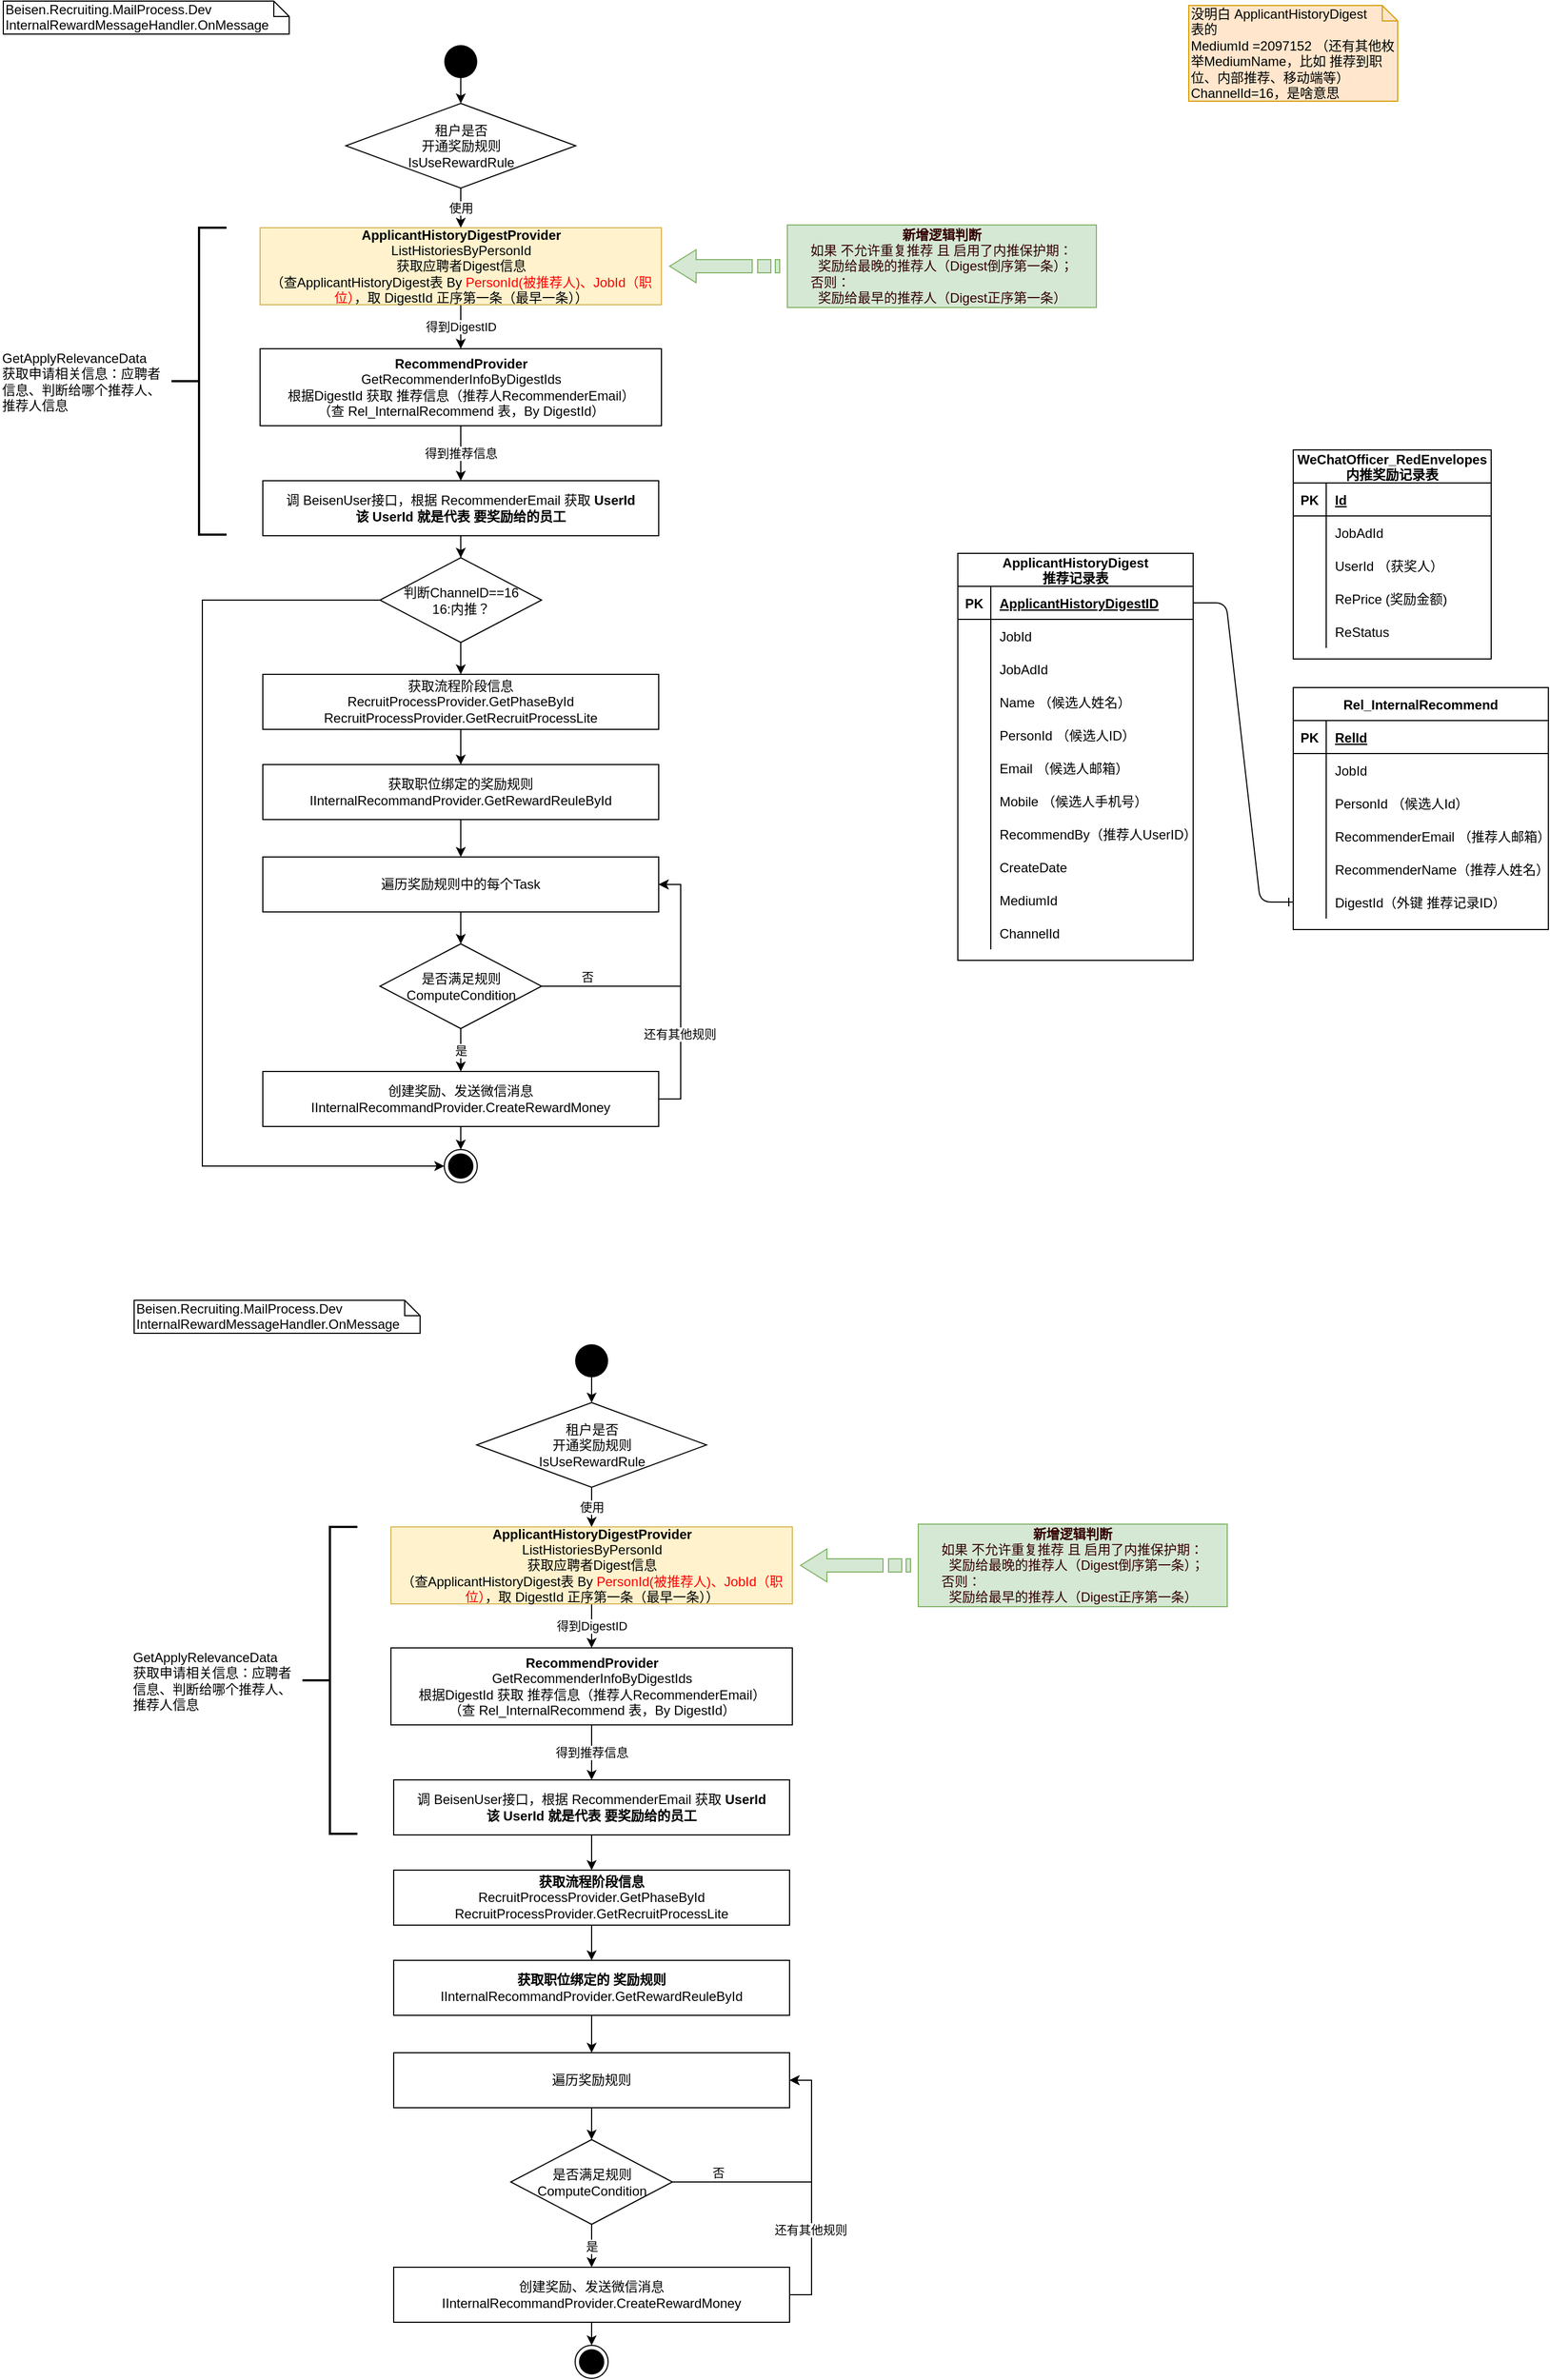 <mxfile version="13.9.9" type="github">
  <diagram id="hxceB8bhMO8N4iSGg5qn" name="Page-1">
    <mxGraphModel dx="2844" dy="1524" grid="0" gridSize="10" guides="1" tooltips="1" connect="1" arrows="1" fold="1" page="1" pageScale="1" pageWidth="1654" pageHeight="2336" math="0" shadow="0">
      <root>
        <mxCell id="0" />
        <mxCell id="1" parent="0" />
        <mxCell id="eFzzsfOAj4i4j4rAg_sY-3" value="Beisen.Recruiting.MailProcess.Dev&lt;br&gt;InternalRewardMessageHandler.OnMessage" style="shape=note;whiteSpace=wrap;html=1;size=14;verticalAlign=top;align=left;spacingTop=-6;" parent="1" vertex="1">
          <mxGeometry x="114" y="64" width="260" height="30" as="geometry" />
        </mxCell>
        <mxCell id="eFzzsfOAj4i4j4rAg_sY-9" value="得到DigestID" style="edgeStyle=orthogonalEdgeStyle;rounded=0;orthogonalLoop=1;jettySize=auto;html=1;" parent="1" source="eFzzsfOAj4i4j4rAg_sY-6" target="eFzzsfOAj4i4j4rAg_sY-8" edge="1">
          <mxGeometry relative="1" as="geometry" />
        </mxCell>
        <mxCell id="eFzzsfOAj4i4j4rAg_sY-6" value="&lt;b&gt;ApplicantHistoryDigestProvider&lt;/b&gt;&lt;br&gt;ListHistoriesByPersonId&lt;br&gt;获取应聘者Digest信息&lt;br&gt;（查ApplicantHistoryDigest表 By &lt;font color=&quot;#ff0000&quot;&gt;PersonId(被推荐人)、JobId（职位）&lt;/font&gt;，取 DigestId 正序第一条（最早一条））" style="rounded=0;whiteSpace=wrap;html=1;fillColor=#fff2cc;strokeColor=#d6b656;" parent="1" vertex="1">
          <mxGeometry x="347.5" y="270" width="365" height="70" as="geometry" />
        </mxCell>
        <mxCell id="eFzzsfOAj4i4j4rAg_sY-7" value="没明白 ApplicantHistoryDigest &lt;br&gt;表的 &lt;br&gt;MediumId =2097152 （还有其他枚举MediumName，比如 推荐到职位、内部推荐、移动端等）&lt;br&gt;ChannelId=16，是啥意思" style="shape=note;whiteSpace=wrap;html=1;size=14;verticalAlign=top;align=left;spacingTop=-6;fillColor=#ffe6cc;strokeColor=#d79b00;" parent="1" vertex="1">
          <mxGeometry x="1192" y="68" width="190" height="87" as="geometry" />
        </mxCell>
        <mxCell id="eFzzsfOAj4i4j4rAg_sY-11" value="得到推荐信息" style="edgeStyle=orthogonalEdgeStyle;rounded=0;orthogonalLoop=1;jettySize=auto;html=1;" parent="1" source="eFzzsfOAj4i4j4rAg_sY-8" target="eFzzsfOAj4i4j4rAg_sY-10" edge="1">
          <mxGeometry relative="1" as="geometry">
            <mxPoint as="offset" />
          </mxGeometry>
        </mxCell>
        <mxCell id="eFzzsfOAj4i4j4rAg_sY-8" value="&lt;b&gt;RecommendProvider&lt;br&gt;&lt;/b&gt;GetRecommenderInfoByDigestIds&lt;br&gt;根据DigestId 获取 推荐信息（推荐人RecommenderEmail）&lt;br&gt;（查 Rel_InternalRecommend 表，By DigestId）" style="rounded=0;whiteSpace=wrap;html=1;" parent="1" vertex="1">
          <mxGeometry x="347.5" y="380" width="365" height="70" as="geometry" />
        </mxCell>
        <mxCell id="9dnphY6lKcpVV8qopwQT-60" value="" style="edgeStyle=orthogonalEdgeStyle;rounded=0;orthogonalLoop=1;jettySize=auto;html=1;" parent="1" source="eFzzsfOAj4i4j4rAg_sY-10" target="9dnphY6lKcpVV8qopwQT-49" edge="1">
          <mxGeometry relative="1" as="geometry" />
        </mxCell>
        <mxCell id="eFzzsfOAj4i4j4rAg_sY-10" value="调 BeisenUser接口，根据 RecommenderEmail 获取 &lt;b&gt;UserId&lt;/b&gt;&lt;br&gt;&lt;b&gt;该 UserId 就是代表 要奖励给的员工&lt;/b&gt;" style="whiteSpace=wrap;html=1;rounded=0;" parent="1" vertex="1">
          <mxGeometry x="350" y="500" width="360" height="50" as="geometry" />
        </mxCell>
        <mxCell id="eFzzsfOAj4i4j4rAg_sY-13" value="GetApplyRelevanceData&lt;br&gt;获取申请相关信息：应聘者信息、判断给哪个推荐人、推荐人信息" style="text;html=1;strokeColor=none;fillColor=none;align=left;verticalAlign=middle;whiteSpace=wrap;rounded=0;" parent="1" vertex="1">
          <mxGeometry x="111" y="383" width="156" height="53.25" as="geometry" />
        </mxCell>
        <mxCell id="eFzzsfOAj4i4j4rAg_sY-14" value="&lt;font color=&quot;#330000&quot;&gt;&lt;b&gt;新增逻辑判断&lt;/b&gt;&lt;br&gt;&lt;div style=&quot;text-align: left&quot;&gt;&lt;span&gt;如果 不允许重复推荐 且 启用了内推保护期：&lt;/span&gt;&lt;/div&gt;&lt;div style=&quot;text-align: left&quot;&gt;&lt;span&gt;&amp;nbsp; 奖励给最晚的推荐人（Digest倒序第一条）；&lt;/span&gt;&lt;/div&gt;&lt;div style=&quot;text-align: left&quot;&gt;&lt;span&gt;否则：&lt;/span&gt;&lt;/div&gt;&lt;div style=&quot;text-align: left&quot;&gt;&lt;span&gt;&amp;nbsp; 奖励给最早的推荐人（Digest正序第一条）&lt;/span&gt;&lt;/div&gt;&lt;/font&gt;" style="rounded=0;whiteSpace=wrap;html=1;fillColor=#d5e8d4;strokeColor=#82B366;" parent="1" vertex="1">
          <mxGeometry x="827" y="267.5" width="281" height="75" as="geometry" />
        </mxCell>
        <mxCell id="eFzzsfOAj4i4j4rAg_sY-17" value="" style="html=1;shadow=0;dashed=0;align=center;verticalAlign=middle;shape=mxgraph.arrows2.stripedArrow;dy=0.6;dx=24;notch=25;strokeColor=#82b366;rotation=-180;fillColor=#d5e8d4;" parent="1" vertex="1">
          <mxGeometry x="720" y="290" width="100" height="30" as="geometry" />
        </mxCell>
        <mxCell id="9dnphY6lKcpVV8qopwQT-1" value="ApplicantHistoryDigest&#xa;推荐记录表" style="shape=table;startSize=30;container=1;collapsible=1;childLayout=tableLayout;fixedRows=1;rowLines=0;fontStyle=1;align=center;resizeLast=1;" parent="1" vertex="1">
          <mxGeometry x="982" y="566" width="214" height="370" as="geometry" />
        </mxCell>
        <mxCell id="9dnphY6lKcpVV8qopwQT-2" value="" style="shape=partialRectangle;collapsible=0;dropTarget=0;pointerEvents=0;fillColor=none;top=0;left=0;bottom=1;right=0;points=[[0,0.5],[1,0.5]];portConstraint=eastwest;" parent="9dnphY6lKcpVV8qopwQT-1" vertex="1">
          <mxGeometry y="30" width="214" height="30" as="geometry" />
        </mxCell>
        <mxCell id="9dnphY6lKcpVV8qopwQT-3" value="PK" style="shape=partialRectangle;connectable=0;fillColor=none;top=0;left=0;bottom=0;right=0;fontStyle=1;overflow=hidden;" parent="9dnphY6lKcpVV8qopwQT-2" vertex="1">
          <mxGeometry width="30" height="30" as="geometry" />
        </mxCell>
        <mxCell id="9dnphY6lKcpVV8qopwQT-4" value="ApplicantHistoryDigestID" style="shape=partialRectangle;connectable=0;fillColor=none;top=0;left=0;bottom=0;right=0;align=left;spacingLeft=6;fontStyle=5;overflow=hidden;" parent="9dnphY6lKcpVV8qopwQT-2" vertex="1">
          <mxGeometry x="30" width="184" height="30" as="geometry" />
        </mxCell>
        <mxCell id="9dnphY6lKcpVV8qopwQT-5" value="" style="shape=partialRectangle;collapsible=0;dropTarget=0;pointerEvents=0;fillColor=none;top=0;left=0;bottom=0;right=0;points=[[0,0.5],[1,0.5]];portConstraint=eastwest;" parent="9dnphY6lKcpVV8qopwQT-1" vertex="1">
          <mxGeometry y="60" width="214" height="30" as="geometry" />
        </mxCell>
        <mxCell id="9dnphY6lKcpVV8qopwQT-6" value="" style="shape=partialRectangle;connectable=0;fillColor=none;top=0;left=0;bottom=0;right=0;editable=1;overflow=hidden;" parent="9dnphY6lKcpVV8qopwQT-5" vertex="1">
          <mxGeometry width="30" height="30" as="geometry" />
        </mxCell>
        <mxCell id="9dnphY6lKcpVV8qopwQT-7" value="JobId" style="shape=partialRectangle;connectable=0;fillColor=none;top=0;left=0;bottom=0;right=0;align=left;spacingLeft=6;overflow=hidden;" parent="9dnphY6lKcpVV8qopwQT-5" vertex="1">
          <mxGeometry x="30" width="184" height="30" as="geometry" />
        </mxCell>
        <mxCell id="9dnphY6lKcpVV8qopwQT-43" style="shape=partialRectangle;collapsible=0;dropTarget=0;pointerEvents=0;fillColor=none;top=0;left=0;bottom=0;right=0;points=[[0,0.5],[1,0.5]];portConstraint=eastwest;" parent="9dnphY6lKcpVV8qopwQT-1" vertex="1">
          <mxGeometry y="90" width="214" height="30" as="geometry" />
        </mxCell>
        <mxCell id="9dnphY6lKcpVV8qopwQT-44" style="shape=partialRectangle;connectable=0;fillColor=none;top=0;left=0;bottom=0;right=0;editable=1;overflow=hidden;" parent="9dnphY6lKcpVV8qopwQT-43" vertex="1">
          <mxGeometry width="30" height="30" as="geometry" />
        </mxCell>
        <mxCell id="9dnphY6lKcpVV8qopwQT-45" value="JobAdId" style="shape=partialRectangle;connectable=0;fillColor=none;top=0;left=0;bottom=0;right=0;align=left;spacingLeft=6;overflow=hidden;" parent="9dnphY6lKcpVV8qopwQT-43" vertex="1">
          <mxGeometry x="30" width="184" height="30" as="geometry" />
        </mxCell>
        <mxCell id="B7aabWyqdTll9dTE9XnJ-7" style="shape=partialRectangle;collapsible=0;dropTarget=0;pointerEvents=0;fillColor=none;top=0;left=0;bottom=0;right=0;points=[[0,0.5],[1,0.5]];portConstraint=eastwest;" parent="9dnphY6lKcpVV8qopwQT-1" vertex="1">
          <mxGeometry y="120" width="214" height="30" as="geometry" />
        </mxCell>
        <mxCell id="B7aabWyqdTll9dTE9XnJ-8" style="shape=partialRectangle;connectable=0;fillColor=none;top=0;left=0;bottom=0;right=0;editable=1;overflow=hidden;" parent="B7aabWyqdTll9dTE9XnJ-7" vertex="1">
          <mxGeometry width="30" height="30" as="geometry" />
        </mxCell>
        <mxCell id="B7aabWyqdTll9dTE9XnJ-9" value="Name （候选人姓名）" style="shape=partialRectangle;connectable=0;fillColor=none;top=0;left=0;bottom=0;right=0;align=left;spacingLeft=6;overflow=hidden;" parent="B7aabWyqdTll9dTE9XnJ-7" vertex="1">
          <mxGeometry x="30" width="184" height="30" as="geometry" />
        </mxCell>
        <mxCell id="9dnphY6lKcpVV8qopwQT-8" value="" style="shape=partialRectangle;collapsible=0;dropTarget=0;pointerEvents=0;fillColor=none;top=0;left=0;bottom=0;right=0;points=[[0,0.5],[1,0.5]];portConstraint=eastwest;" parent="9dnphY6lKcpVV8qopwQT-1" vertex="1">
          <mxGeometry y="150" width="214" height="30" as="geometry" />
        </mxCell>
        <mxCell id="9dnphY6lKcpVV8qopwQT-9" value="" style="shape=partialRectangle;connectable=0;fillColor=none;top=0;left=0;bottom=0;right=0;editable=1;overflow=hidden;" parent="9dnphY6lKcpVV8qopwQT-8" vertex="1">
          <mxGeometry width="30" height="30" as="geometry" />
        </mxCell>
        <mxCell id="9dnphY6lKcpVV8qopwQT-10" value="PersonId （候选人ID）" style="shape=partialRectangle;connectable=0;fillColor=none;top=0;left=0;bottom=0;right=0;align=left;spacingLeft=6;overflow=hidden;" parent="9dnphY6lKcpVV8qopwQT-8" vertex="1">
          <mxGeometry x="30" width="184" height="30" as="geometry" />
        </mxCell>
        <mxCell id="9dnphY6lKcpVV8qopwQT-11" value="" style="shape=partialRectangle;collapsible=0;dropTarget=0;pointerEvents=0;fillColor=none;top=0;left=0;bottom=0;right=0;points=[[0,0.5],[1,0.5]];portConstraint=eastwest;" parent="9dnphY6lKcpVV8qopwQT-1" vertex="1">
          <mxGeometry y="180" width="214" height="30" as="geometry" />
        </mxCell>
        <mxCell id="9dnphY6lKcpVV8qopwQT-12" value="" style="shape=partialRectangle;connectable=0;fillColor=none;top=0;left=0;bottom=0;right=0;editable=1;overflow=hidden;" parent="9dnphY6lKcpVV8qopwQT-11" vertex="1">
          <mxGeometry width="30" height="30" as="geometry" />
        </mxCell>
        <mxCell id="9dnphY6lKcpVV8qopwQT-13" value="Email （候选人邮箱）" style="shape=partialRectangle;connectable=0;fillColor=none;top=0;left=0;bottom=0;right=0;align=left;spacingLeft=6;overflow=hidden;" parent="9dnphY6lKcpVV8qopwQT-11" vertex="1">
          <mxGeometry x="30" width="184" height="30" as="geometry" />
        </mxCell>
        <mxCell id="B7aabWyqdTll9dTE9XnJ-10" style="shape=partialRectangle;collapsible=0;dropTarget=0;pointerEvents=0;fillColor=none;top=0;left=0;bottom=0;right=0;points=[[0,0.5],[1,0.5]];portConstraint=eastwest;" parent="9dnphY6lKcpVV8qopwQT-1" vertex="1">
          <mxGeometry y="210" width="214" height="30" as="geometry" />
        </mxCell>
        <mxCell id="B7aabWyqdTll9dTE9XnJ-11" style="shape=partialRectangle;connectable=0;fillColor=none;top=0;left=0;bottom=0;right=0;editable=1;overflow=hidden;" parent="B7aabWyqdTll9dTE9XnJ-10" vertex="1">
          <mxGeometry width="30" height="30" as="geometry" />
        </mxCell>
        <mxCell id="B7aabWyqdTll9dTE9XnJ-12" value="Mobile （候选人手机号）" style="shape=partialRectangle;connectable=0;fillColor=none;top=0;left=0;bottom=0;right=0;align=left;spacingLeft=6;overflow=hidden;" parent="B7aabWyqdTll9dTE9XnJ-10" vertex="1">
          <mxGeometry x="30" width="184" height="30" as="geometry" />
        </mxCell>
        <mxCell id="B7aabWyqdTll9dTE9XnJ-13" style="shape=partialRectangle;collapsible=0;dropTarget=0;pointerEvents=0;fillColor=none;top=0;left=0;bottom=0;right=0;points=[[0,0.5],[1,0.5]];portConstraint=eastwest;" parent="9dnphY6lKcpVV8qopwQT-1" vertex="1">
          <mxGeometry y="240" width="214" height="30" as="geometry" />
        </mxCell>
        <mxCell id="B7aabWyqdTll9dTE9XnJ-14" style="shape=partialRectangle;connectable=0;fillColor=none;top=0;left=0;bottom=0;right=0;editable=1;overflow=hidden;" parent="B7aabWyqdTll9dTE9XnJ-13" vertex="1">
          <mxGeometry width="30" height="30" as="geometry" />
        </mxCell>
        <mxCell id="B7aabWyqdTll9dTE9XnJ-15" value="RecommendBy（推荐人UserID）" style="shape=partialRectangle;connectable=0;fillColor=none;top=0;left=0;bottom=0;right=0;align=left;spacingLeft=6;overflow=hidden;" parent="B7aabWyqdTll9dTE9XnJ-13" vertex="1">
          <mxGeometry x="30" width="184" height="30" as="geometry" />
        </mxCell>
        <mxCell id="9dnphY6lKcpVV8qopwQT-34" style="shape=partialRectangle;collapsible=0;dropTarget=0;pointerEvents=0;fillColor=none;top=0;left=0;bottom=0;right=0;points=[[0,0.5],[1,0.5]];portConstraint=eastwest;" parent="9dnphY6lKcpVV8qopwQT-1" vertex="1">
          <mxGeometry y="270" width="214" height="30" as="geometry" />
        </mxCell>
        <mxCell id="9dnphY6lKcpVV8qopwQT-35" style="shape=partialRectangle;connectable=0;fillColor=none;top=0;left=0;bottom=0;right=0;editable=1;overflow=hidden;" parent="9dnphY6lKcpVV8qopwQT-34" vertex="1">
          <mxGeometry width="30" height="30" as="geometry" />
        </mxCell>
        <mxCell id="9dnphY6lKcpVV8qopwQT-36" value="CreateDate" style="shape=partialRectangle;connectable=0;fillColor=none;top=0;left=0;bottom=0;right=0;align=left;spacingLeft=6;overflow=hidden;" parent="9dnphY6lKcpVV8qopwQT-34" vertex="1">
          <mxGeometry x="30" width="184" height="30" as="geometry" />
        </mxCell>
        <mxCell id="9dnphY6lKcpVV8qopwQT-37" style="shape=partialRectangle;collapsible=0;dropTarget=0;pointerEvents=0;fillColor=none;top=0;left=0;bottom=0;right=0;points=[[0,0.5],[1,0.5]];portConstraint=eastwest;" parent="9dnphY6lKcpVV8qopwQT-1" vertex="1">
          <mxGeometry y="300" width="214" height="30" as="geometry" />
        </mxCell>
        <mxCell id="9dnphY6lKcpVV8qopwQT-38" style="shape=partialRectangle;connectable=0;fillColor=none;top=0;left=0;bottom=0;right=0;editable=1;overflow=hidden;" parent="9dnphY6lKcpVV8qopwQT-37" vertex="1">
          <mxGeometry width="30" height="30" as="geometry" />
        </mxCell>
        <mxCell id="9dnphY6lKcpVV8qopwQT-39" value="MediumId" style="shape=partialRectangle;connectable=0;fillColor=none;top=0;left=0;bottom=0;right=0;align=left;spacingLeft=6;overflow=hidden;" parent="9dnphY6lKcpVV8qopwQT-37" vertex="1">
          <mxGeometry x="30" width="184" height="30" as="geometry" />
        </mxCell>
        <mxCell id="9dnphY6lKcpVV8qopwQT-40" style="shape=partialRectangle;collapsible=0;dropTarget=0;pointerEvents=0;fillColor=none;top=0;left=0;bottom=0;right=0;points=[[0,0.5],[1,0.5]];portConstraint=eastwest;" parent="9dnphY6lKcpVV8qopwQT-1" vertex="1">
          <mxGeometry y="330" width="214" height="30" as="geometry" />
        </mxCell>
        <mxCell id="9dnphY6lKcpVV8qopwQT-41" style="shape=partialRectangle;connectable=0;fillColor=none;top=0;left=0;bottom=0;right=0;editable=1;overflow=hidden;" parent="9dnphY6lKcpVV8qopwQT-40" vertex="1">
          <mxGeometry width="30" height="30" as="geometry" />
        </mxCell>
        <mxCell id="9dnphY6lKcpVV8qopwQT-42" value="ChannelId" style="shape=partialRectangle;connectable=0;fillColor=none;top=0;left=0;bottom=0;right=0;align=left;spacingLeft=6;overflow=hidden;" parent="9dnphY6lKcpVV8qopwQT-40" vertex="1">
          <mxGeometry x="30" width="184" height="30" as="geometry" />
        </mxCell>
        <mxCell id="9dnphY6lKcpVV8qopwQT-14" value="Rel_InternalRecommend" style="shape=table;startSize=30;container=1;collapsible=1;childLayout=tableLayout;fixedRows=1;rowLines=0;fontStyle=1;align=center;resizeLast=1;" parent="1" vertex="1">
          <mxGeometry x="1287" y="688" width="232" height="220" as="geometry" />
        </mxCell>
        <mxCell id="9dnphY6lKcpVV8qopwQT-15" value="" style="shape=partialRectangle;collapsible=0;dropTarget=0;pointerEvents=0;fillColor=none;top=0;left=0;bottom=1;right=0;points=[[0,0.5],[1,0.5]];portConstraint=eastwest;" parent="9dnphY6lKcpVV8qopwQT-14" vertex="1">
          <mxGeometry y="30" width="232" height="30" as="geometry" />
        </mxCell>
        <mxCell id="9dnphY6lKcpVV8qopwQT-16" value="PK" style="shape=partialRectangle;connectable=0;fillColor=none;top=0;left=0;bottom=0;right=0;fontStyle=1;overflow=hidden;" parent="9dnphY6lKcpVV8qopwQT-15" vertex="1">
          <mxGeometry width="30" height="30" as="geometry" />
        </mxCell>
        <mxCell id="9dnphY6lKcpVV8qopwQT-17" value="RelId" style="shape=partialRectangle;connectable=0;fillColor=none;top=0;left=0;bottom=0;right=0;align=left;spacingLeft=6;fontStyle=5;overflow=hidden;" parent="9dnphY6lKcpVV8qopwQT-15" vertex="1">
          <mxGeometry x="30" width="202" height="30" as="geometry" />
        </mxCell>
        <mxCell id="9dnphY6lKcpVV8qopwQT-18" value="" style="shape=partialRectangle;collapsible=0;dropTarget=0;pointerEvents=0;fillColor=none;top=0;left=0;bottom=0;right=0;points=[[0,0.5],[1,0.5]];portConstraint=eastwest;" parent="9dnphY6lKcpVV8qopwQT-14" vertex="1">
          <mxGeometry y="60" width="232" height="30" as="geometry" />
        </mxCell>
        <mxCell id="9dnphY6lKcpVV8qopwQT-19" value="" style="shape=partialRectangle;connectable=0;fillColor=none;top=0;left=0;bottom=0;right=0;editable=1;overflow=hidden;" parent="9dnphY6lKcpVV8qopwQT-18" vertex="1">
          <mxGeometry width="30" height="30" as="geometry" />
        </mxCell>
        <mxCell id="9dnphY6lKcpVV8qopwQT-20" value="JobId" style="shape=partialRectangle;connectable=0;fillColor=none;top=0;left=0;bottom=0;right=0;align=left;spacingLeft=6;overflow=hidden;" parent="9dnphY6lKcpVV8qopwQT-18" vertex="1">
          <mxGeometry x="30" width="202" height="30" as="geometry" />
        </mxCell>
        <mxCell id="9dnphY6lKcpVV8qopwQT-21" value="" style="shape=partialRectangle;collapsible=0;dropTarget=0;pointerEvents=0;fillColor=none;top=0;left=0;bottom=0;right=0;points=[[0,0.5],[1,0.5]];portConstraint=eastwest;" parent="9dnphY6lKcpVV8qopwQT-14" vertex="1">
          <mxGeometry y="90" width="232" height="30" as="geometry" />
        </mxCell>
        <mxCell id="9dnphY6lKcpVV8qopwQT-22" value="" style="shape=partialRectangle;connectable=0;fillColor=none;top=0;left=0;bottom=0;right=0;editable=1;overflow=hidden;" parent="9dnphY6lKcpVV8qopwQT-21" vertex="1">
          <mxGeometry width="30" height="30" as="geometry" />
        </mxCell>
        <mxCell id="9dnphY6lKcpVV8qopwQT-23" value="PersonId （候选人Id）" style="shape=partialRectangle;connectable=0;fillColor=none;top=0;left=0;bottom=0;right=0;align=left;spacingLeft=6;overflow=hidden;" parent="9dnphY6lKcpVV8qopwQT-21" vertex="1">
          <mxGeometry x="30" width="202" height="30" as="geometry" />
        </mxCell>
        <mxCell id="9dnphY6lKcpVV8qopwQT-24" value="" style="shape=partialRectangle;collapsible=0;dropTarget=0;pointerEvents=0;fillColor=none;top=0;left=0;bottom=0;right=0;points=[[0,0.5],[1,0.5]];portConstraint=eastwest;" parent="9dnphY6lKcpVV8qopwQT-14" vertex="1">
          <mxGeometry y="120" width="232" height="30" as="geometry" />
        </mxCell>
        <mxCell id="9dnphY6lKcpVV8qopwQT-25" value="" style="shape=partialRectangle;connectable=0;fillColor=none;top=0;left=0;bottom=0;right=0;editable=1;overflow=hidden;" parent="9dnphY6lKcpVV8qopwQT-24" vertex="1">
          <mxGeometry width="30" height="30" as="geometry" />
        </mxCell>
        <mxCell id="9dnphY6lKcpVV8qopwQT-26" value="RecommenderEmail （推荐人邮箱）" style="shape=partialRectangle;connectable=0;fillColor=none;top=0;left=0;bottom=0;right=0;align=left;spacingLeft=6;overflow=hidden;" parent="9dnphY6lKcpVV8qopwQT-24" vertex="1">
          <mxGeometry x="30" width="202" height="30" as="geometry" />
        </mxCell>
        <mxCell id="9dnphY6lKcpVV8qopwQT-31" style="shape=partialRectangle;collapsible=0;dropTarget=0;pointerEvents=0;fillColor=none;top=0;left=0;bottom=0;right=0;points=[[0,0.5],[1,0.5]];portConstraint=eastwest;" parent="9dnphY6lKcpVV8qopwQT-14" vertex="1">
          <mxGeometry y="150" width="232" height="30" as="geometry" />
        </mxCell>
        <mxCell id="9dnphY6lKcpVV8qopwQT-32" style="shape=partialRectangle;connectable=0;fillColor=none;top=0;left=0;bottom=0;right=0;editable=1;overflow=hidden;" parent="9dnphY6lKcpVV8qopwQT-31" vertex="1">
          <mxGeometry width="30" height="30" as="geometry" />
        </mxCell>
        <mxCell id="9dnphY6lKcpVV8qopwQT-33" value="RecommenderName（推荐人姓名）" style="shape=partialRectangle;connectable=0;fillColor=none;top=0;left=0;bottom=0;right=0;align=left;spacingLeft=6;overflow=hidden;" parent="9dnphY6lKcpVV8qopwQT-31" vertex="1">
          <mxGeometry x="30" width="202" height="30" as="geometry" />
        </mxCell>
        <mxCell id="9dnphY6lKcpVV8qopwQT-27" style="shape=partialRectangle;collapsible=0;dropTarget=0;pointerEvents=0;fillColor=none;top=0;left=0;bottom=0;right=0;points=[[0,0.5],[1,0.5]];portConstraint=eastwest;" parent="9dnphY6lKcpVV8qopwQT-14" vertex="1">
          <mxGeometry y="180" width="232" height="30" as="geometry" />
        </mxCell>
        <mxCell id="9dnphY6lKcpVV8qopwQT-28" style="shape=partialRectangle;connectable=0;fillColor=none;top=0;left=0;bottom=0;right=0;editable=1;overflow=hidden;" parent="9dnphY6lKcpVV8qopwQT-27" vertex="1">
          <mxGeometry width="30" height="30" as="geometry" />
        </mxCell>
        <mxCell id="9dnphY6lKcpVV8qopwQT-29" value="DigestId（外键 推荐记录ID）" style="shape=partialRectangle;connectable=0;fillColor=none;top=0;left=0;bottom=0;right=0;align=left;spacingLeft=6;overflow=hidden;" parent="9dnphY6lKcpVV8qopwQT-27" vertex="1">
          <mxGeometry x="30" width="202" height="30" as="geometry" />
        </mxCell>
        <mxCell id="9dnphY6lKcpVV8qopwQT-30" value="" style="edgeStyle=entityRelationEdgeStyle;fontSize=12;html=1;endArrow=ERone;endFill=1;entryX=0;entryY=0.5;entryDx=0;entryDy=0;exitX=1;exitY=0.5;exitDx=0;exitDy=0;" parent="1" source="9dnphY6lKcpVV8qopwQT-2" target="9dnphY6lKcpVV8qopwQT-27" edge="1">
          <mxGeometry width="100" height="100" relative="1" as="geometry">
            <mxPoint x="1124" y="884" as="sourcePoint" />
            <mxPoint x="1224" y="784" as="targetPoint" />
          </mxGeometry>
        </mxCell>
        <mxCell id="9dnphY6lKcpVV8qopwQT-59" value="使用" style="edgeStyle=orthogonalEdgeStyle;rounded=0;orthogonalLoop=1;jettySize=auto;html=1;" parent="1" source="9dnphY6lKcpVV8qopwQT-46" target="eFzzsfOAj4i4j4rAg_sY-6" edge="1">
          <mxGeometry relative="1" as="geometry" />
        </mxCell>
        <mxCell id="9dnphY6lKcpVV8qopwQT-46" value="租户是否&lt;br&gt;开通奖励规则&lt;br&gt;IsUseRewardRule" style="rhombus;whiteSpace=wrap;html=1;" parent="1" vertex="1">
          <mxGeometry x="425.5" y="157" width="209" height="77" as="geometry" />
        </mxCell>
        <mxCell id="9dnphY6lKcpVV8qopwQT-48" value="" style="strokeWidth=2;html=1;shape=mxgraph.flowchart.annotation_2;align=left;labelPosition=right;pointerEvents=1;" parent="1" vertex="1">
          <mxGeometry x="267" y="270" width="50" height="279" as="geometry" />
        </mxCell>
        <mxCell id="9dnphY6lKcpVV8qopwQT-61" value="" style="edgeStyle=orthogonalEdgeStyle;rounded=0;orthogonalLoop=1;jettySize=auto;html=1;" parent="1" source="9dnphY6lKcpVV8qopwQT-49" target="9dnphY6lKcpVV8qopwQT-50" edge="1">
          <mxGeometry relative="1" as="geometry" />
        </mxCell>
        <mxCell id="9dnphY6lKcpVV8qopwQT-76" style="edgeStyle=orthogonalEdgeStyle;rounded=0;orthogonalLoop=1;jettySize=auto;html=1;exitX=0;exitY=0.5;exitDx=0;exitDy=0;entryX=0;entryY=0.5;entryDx=0;entryDy=0;" parent="1" source="9dnphY6lKcpVV8qopwQT-49" target="9dnphY6lKcpVV8qopwQT-67" edge="1">
          <mxGeometry relative="1" as="geometry">
            <Array as="points">
              <mxPoint x="295" y="609" />
              <mxPoint x="295" y="1123" />
            </Array>
          </mxGeometry>
        </mxCell>
        <mxCell id="9dnphY6lKcpVV8qopwQT-49" value="判断ChannelD==16&lt;br&gt;16:内推？" style="rhombus;whiteSpace=wrap;html=1;" parent="1" vertex="1">
          <mxGeometry x="456.5" y="570" width="147" height="77" as="geometry" />
        </mxCell>
        <mxCell id="9dnphY6lKcpVV8qopwQT-62" value="" style="edgeStyle=orthogonalEdgeStyle;rounded=0;orthogonalLoop=1;jettySize=auto;html=1;" parent="1" source="9dnphY6lKcpVV8qopwQT-50" target="9dnphY6lKcpVV8qopwQT-51" edge="1">
          <mxGeometry relative="1" as="geometry" />
        </mxCell>
        <mxCell id="9dnphY6lKcpVV8qopwQT-50" value="获取流程阶段信息&lt;br&gt;RecruitProcessProvider.GetPhaseById&lt;br&gt;RecruitProcessProvider.GetRecruitProcessLite" style="whiteSpace=wrap;html=1;rounded=0;" parent="1" vertex="1">
          <mxGeometry x="350" y="676" width="360" height="50" as="geometry" />
        </mxCell>
        <mxCell id="9dnphY6lKcpVV8qopwQT-64" value="" style="edgeStyle=orthogonalEdgeStyle;rounded=0;orthogonalLoop=1;jettySize=auto;html=1;" parent="1" source="9dnphY6lKcpVV8qopwQT-51" target="9dnphY6lKcpVV8qopwQT-52" edge="1">
          <mxGeometry relative="1" as="geometry" />
        </mxCell>
        <mxCell id="9dnphY6lKcpVV8qopwQT-51" value="获取职位绑定的奖励规则&lt;br&gt;IInternalRecommandProvider.GetRewardReuleById" style="whiteSpace=wrap;html=1;rounded=0;" parent="1" vertex="1">
          <mxGeometry x="350" y="758" width="360" height="50" as="geometry" />
        </mxCell>
        <mxCell id="9dnphY6lKcpVV8qopwQT-65" value="" style="edgeStyle=orthogonalEdgeStyle;rounded=0;orthogonalLoop=1;jettySize=auto;html=1;" parent="1" source="9dnphY6lKcpVV8qopwQT-52" target="9dnphY6lKcpVV8qopwQT-54" edge="1">
          <mxGeometry relative="1" as="geometry" />
        </mxCell>
        <mxCell id="9dnphY6lKcpVV8qopwQT-52" value="遍历奖励规则中的每个Task" style="whiteSpace=wrap;html=1;rounded=0;" parent="1" vertex="1">
          <mxGeometry x="350" y="842" width="360" height="50" as="geometry" />
        </mxCell>
        <mxCell id="9dnphY6lKcpVV8qopwQT-66" value="是" style="edgeStyle=orthogonalEdgeStyle;rounded=0;orthogonalLoop=1;jettySize=auto;html=1;" parent="1" source="9dnphY6lKcpVV8qopwQT-54" target="9dnphY6lKcpVV8qopwQT-56" edge="1">
          <mxGeometry relative="1" as="geometry" />
        </mxCell>
        <mxCell id="9dnphY6lKcpVV8qopwQT-77" style="edgeStyle=orthogonalEdgeStyle;rounded=0;orthogonalLoop=1;jettySize=auto;html=1;exitX=1;exitY=0.5;exitDx=0;exitDy=0;entryX=1;entryY=0.5;entryDx=0;entryDy=0;" parent="1" source="9dnphY6lKcpVV8qopwQT-54" target="9dnphY6lKcpVV8qopwQT-52" edge="1">
          <mxGeometry relative="1" as="geometry">
            <Array as="points">
              <mxPoint x="730" y="960" />
              <mxPoint x="730" y="867" />
            </Array>
          </mxGeometry>
        </mxCell>
        <mxCell id="9dnphY6lKcpVV8qopwQT-78" value="否" style="edgeLabel;html=1;align=center;verticalAlign=middle;resizable=0;points=[];" parent="9dnphY6lKcpVV8qopwQT-77" vertex="1" connectable="0">
          <mxGeometry x="-0.661" y="-2" relative="1" as="geometry">
            <mxPoint x="0.5" y="-10.5" as="offset" />
          </mxGeometry>
        </mxCell>
        <mxCell id="9dnphY6lKcpVV8qopwQT-54" value="是否满足规则&lt;br&gt;ComputeCondition" style="rhombus;whiteSpace=wrap;html=1;" parent="1" vertex="1">
          <mxGeometry x="456.5" y="921" width="147" height="77" as="geometry" />
        </mxCell>
        <mxCell id="9dnphY6lKcpVV8qopwQT-68" value="" style="edgeStyle=orthogonalEdgeStyle;rounded=0;orthogonalLoop=1;jettySize=auto;html=1;" parent="1" source="9dnphY6lKcpVV8qopwQT-56" target="9dnphY6lKcpVV8qopwQT-67" edge="1">
          <mxGeometry relative="1" as="geometry" />
        </mxCell>
        <mxCell id="9dnphY6lKcpVV8qopwQT-69" style="edgeStyle=orthogonalEdgeStyle;rounded=0;orthogonalLoop=1;jettySize=auto;html=1;exitX=1;exitY=0.5;exitDx=0;exitDy=0;entryX=1;entryY=0.5;entryDx=0;entryDy=0;" parent="1" source="9dnphY6lKcpVV8qopwQT-56" target="9dnphY6lKcpVV8qopwQT-52" edge="1">
          <mxGeometry relative="1" as="geometry" />
        </mxCell>
        <mxCell id="9dnphY6lKcpVV8qopwQT-74" value="还有其他规则" style="edgeLabel;html=1;align=center;verticalAlign=middle;resizable=0;points=[];" parent="9dnphY6lKcpVV8qopwQT-69" vertex="1" connectable="0">
          <mxGeometry x="-0.438" y="3" relative="1" as="geometry">
            <mxPoint x="2" y="-13" as="offset" />
          </mxGeometry>
        </mxCell>
        <mxCell id="9dnphY6lKcpVV8qopwQT-56" value="创建奖励、发送微信消息&lt;br&gt;IInternalRecommandProvider.CreateRewardMoney" style="whiteSpace=wrap;html=1;rounded=0;" parent="1" vertex="1">
          <mxGeometry x="350" y="1037" width="360" height="50" as="geometry" />
        </mxCell>
        <mxCell id="9dnphY6lKcpVV8qopwQT-58" value="" style="edgeStyle=orthogonalEdgeStyle;rounded=0;orthogonalLoop=1;jettySize=auto;html=1;" parent="1" source="9dnphY6lKcpVV8qopwQT-57" target="9dnphY6lKcpVV8qopwQT-46" edge="1">
          <mxGeometry relative="1" as="geometry" />
        </mxCell>
        <mxCell id="9dnphY6lKcpVV8qopwQT-57" value="" style="ellipse;fillColor=#000000;strokeColor=none;" parent="1" vertex="1">
          <mxGeometry x="515" y="104" width="30" height="30" as="geometry" />
        </mxCell>
        <mxCell id="9dnphY6lKcpVV8qopwQT-67" value="" style="ellipse;html=1;shape=endState;fillColor=#000000;strokeColor=#000000;" parent="1" vertex="1">
          <mxGeometry x="515" y="1108" width="30" height="30" as="geometry" />
        </mxCell>
        <mxCell id="9dnphY6lKcpVV8qopwQT-79" value="WeChatOfficer_RedEnvelopes&#xa;内推奖励记录表" style="shape=table;startSize=30;container=1;collapsible=1;childLayout=tableLayout;fixedRows=1;rowLines=0;fontStyle=1;align=center;resizeLast=1;" parent="1" vertex="1">
          <mxGeometry x="1287" y="472" width="180" height="190" as="geometry" />
        </mxCell>
        <mxCell id="9dnphY6lKcpVV8qopwQT-80" value="" style="shape=partialRectangle;collapsible=0;dropTarget=0;pointerEvents=0;fillColor=none;top=0;left=0;bottom=1;right=0;points=[[0,0.5],[1,0.5]];portConstraint=eastwest;" parent="9dnphY6lKcpVV8qopwQT-79" vertex="1">
          <mxGeometry y="30" width="180" height="30" as="geometry" />
        </mxCell>
        <mxCell id="9dnphY6lKcpVV8qopwQT-81" value="PK" style="shape=partialRectangle;connectable=0;fillColor=none;top=0;left=0;bottom=0;right=0;fontStyle=1;overflow=hidden;" parent="9dnphY6lKcpVV8qopwQT-80" vertex="1">
          <mxGeometry width="30" height="30" as="geometry" />
        </mxCell>
        <mxCell id="9dnphY6lKcpVV8qopwQT-82" value="Id" style="shape=partialRectangle;connectable=0;fillColor=none;top=0;left=0;bottom=0;right=0;align=left;spacingLeft=6;fontStyle=5;overflow=hidden;" parent="9dnphY6lKcpVV8qopwQT-80" vertex="1">
          <mxGeometry x="30" width="150" height="30" as="geometry" />
        </mxCell>
        <mxCell id="9dnphY6lKcpVV8qopwQT-83" value="" style="shape=partialRectangle;collapsible=0;dropTarget=0;pointerEvents=0;fillColor=none;top=0;left=0;bottom=0;right=0;points=[[0,0.5],[1,0.5]];portConstraint=eastwest;" parent="9dnphY6lKcpVV8qopwQT-79" vertex="1">
          <mxGeometry y="60" width="180" height="30" as="geometry" />
        </mxCell>
        <mxCell id="9dnphY6lKcpVV8qopwQT-84" value="" style="shape=partialRectangle;connectable=0;fillColor=none;top=0;left=0;bottom=0;right=0;editable=1;overflow=hidden;" parent="9dnphY6lKcpVV8qopwQT-83" vertex="1">
          <mxGeometry width="30" height="30" as="geometry" />
        </mxCell>
        <mxCell id="9dnphY6lKcpVV8qopwQT-85" value="JobAdId" style="shape=partialRectangle;connectable=0;fillColor=none;top=0;left=0;bottom=0;right=0;align=left;spacingLeft=6;overflow=hidden;" parent="9dnphY6lKcpVV8qopwQT-83" vertex="1">
          <mxGeometry x="30" width="150" height="30" as="geometry" />
        </mxCell>
        <mxCell id="9dnphY6lKcpVV8qopwQT-89" value="" style="shape=partialRectangle;collapsible=0;dropTarget=0;pointerEvents=0;fillColor=none;top=0;left=0;bottom=0;right=0;points=[[0,0.5],[1,0.5]];portConstraint=eastwest;" parent="9dnphY6lKcpVV8qopwQT-79" vertex="1">
          <mxGeometry y="90" width="180" height="30" as="geometry" />
        </mxCell>
        <mxCell id="9dnphY6lKcpVV8qopwQT-90" value="" style="shape=partialRectangle;connectable=0;fillColor=none;top=0;left=0;bottom=0;right=0;editable=1;overflow=hidden;" parent="9dnphY6lKcpVV8qopwQT-89" vertex="1">
          <mxGeometry width="30" height="30" as="geometry" />
        </mxCell>
        <mxCell id="9dnphY6lKcpVV8qopwQT-91" value="UserId （获奖人）" style="shape=partialRectangle;connectable=0;fillColor=none;top=0;left=0;bottom=0;right=0;align=left;spacingLeft=6;overflow=hidden;" parent="9dnphY6lKcpVV8qopwQT-89" vertex="1">
          <mxGeometry x="30" width="150" height="30" as="geometry" />
        </mxCell>
        <mxCell id="B7aabWyqdTll9dTE9XnJ-1" style="shape=partialRectangle;collapsible=0;dropTarget=0;pointerEvents=0;fillColor=none;top=0;left=0;bottom=0;right=0;points=[[0,0.5],[1,0.5]];portConstraint=eastwest;" parent="9dnphY6lKcpVV8qopwQT-79" vertex="1">
          <mxGeometry y="120" width="180" height="30" as="geometry" />
        </mxCell>
        <mxCell id="B7aabWyqdTll9dTE9XnJ-2" style="shape=partialRectangle;connectable=0;fillColor=none;top=0;left=0;bottom=0;right=0;editable=1;overflow=hidden;" parent="B7aabWyqdTll9dTE9XnJ-1" vertex="1">
          <mxGeometry width="30" height="30" as="geometry" />
        </mxCell>
        <mxCell id="B7aabWyqdTll9dTE9XnJ-3" value="RePrice (奖励金额)" style="shape=partialRectangle;connectable=0;fillColor=none;top=0;left=0;bottom=0;right=0;align=left;spacingLeft=6;overflow=hidden;" parent="B7aabWyqdTll9dTE9XnJ-1" vertex="1">
          <mxGeometry x="30" width="150" height="30" as="geometry" />
        </mxCell>
        <mxCell id="B7aabWyqdTll9dTE9XnJ-4" style="shape=partialRectangle;collapsible=0;dropTarget=0;pointerEvents=0;fillColor=none;top=0;left=0;bottom=0;right=0;points=[[0,0.5],[1,0.5]];portConstraint=eastwest;" parent="9dnphY6lKcpVV8qopwQT-79" vertex="1">
          <mxGeometry y="150" width="180" height="30" as="geometry" />
        </mxCell>
        <mxCell id="B7aabWyqdTll9dTE9XnJ-5" style="shape=partialRectangle;connectable=0;fillColor=none;top=0;left=0;bottom=0;right=0;editable=1;overflow=hidden;" parent="B7aabWyqdTll9dTE9XnJ-4" vertex="1">
          <mxGeometry width="30" height="30" as="geometry" />
        </mxCell>
        <mxCell id="B7aabWyqdTll9dTE9XnJ-6" value="ReStatus" style="shape=partialRectangle;connectable=0;fillColor=none;top=0;left=0;bottom=0;right=0;align=left;spacingLeft=6;overflow=hidden;" parent="B7aabWyqdTll9dTE9XnJ-4" vertex="1">
          <mxGeometry x="30" width="150" height="30" as="geometry" />
        </mxCell>
        <mxCell id="LFqIFSUtYlxEy-Dzf5Ad-1" value="Beisen.Recruiting.MailProcess.Dev&lt;br&gt;InternalRewardMessageHandler.OnMessage" style="shape=note;whiteSpace=wrap;html=1;size=14;verticalAlign=top;align=left;spacingTop=-6;" vertex="1" parent="1">
          <mxGeometry x="233" y="1245" width="260" height="30" as="geometry" />
        </mxCell>
        <mxCell id="LFqIFSUtYlxEy-Dzf5Ad-2" value="得到DigestID" style="edgeStyle=orthogonalEdgeStyle;rounded=0;orthogonalLoop=1;jettySize=auto;html=1;" edge="1" parent="1" source="LFqIFSUtYlxEy-Dzf5Ad-3" target="LFqIFSUtYlxEy-Dzf5Ad-5">
          <mxGeometry relative="1" as="geometry" />
        </mxCell>
        <mxCell id="LFqIFSUtYlxEy-Dzf5Ad-3" value="&lt;b&gt;ApplicantHistoryDigestProvider&lt;/b&gt;&lt;br&gt;ListHistoriesByPersonId&lt;br&gt;获取应聘者Digest信息&lt;br&gt;（查ApplicantHistoryDigest表 By &lt;font color=&quot;#ff0000&quot;&gt;PersonId(被推荐人)、JobId（职位）&lt;/font&gt;，取 DigestId 正序第一条（最早一条））" style="rounded=0;whiteSpace=wrap;html=1;fillColor=#fff2cc;strokeColor=#d6b656;" vertex="1" parent="1">
          <mxGeometry x="466.5" y="1451" width="365" height="70" as="geometry" />
        </mxCell>
        <mxCell id="LFqIFSUtYlxEy-Dzf5Ad-4" value="得到推荐信息" style="edgeStyle=orthogonalEdgeStyle;rounded=0;orthogonalLoop=1;jettySize=auto;html=1;" edge="1" parent="1" source="LFqIFSUtYlxEy-Dzf5Ad-5" target="LFqIFSUtYlxEy-Dzf5Ad-7">
          <mxGeometry relative="1" as="geometry">
            <mxPoint as="offset" />
          </mxGeometry>
        </mxCell>
        <mxCell id="LFqIFSUtYlxEy-Dzf5Ad-5" value="&lt;b&gt;RecommendProvider&lt;br&gt;&lt;/b&gt;GetRecommenderInfoByDigestIds&lt;br&gt;根据DigestId 获取 推荐信息（推荐人RecommenderEmail）&lt;br&gt;（查 Rel_InternalRecommend 表，By DigestId）" style="rounded=0;whiteSpace=wrap;html=1;" vertex="1" parent="1">
          <mxGeometry x="466.5" y="1561" width="365" height="70" as="geometry" />
        </mxCell>
        <mxCell id="LFqIFSUtYlxEy-Dzf5Ad-6" value="" style="edgeStyle=orthogonalEdgeStyle;rounded=0;orthogonalLoop=1;jettySize=auto;html=1;entryX=0.5;entryY=0;entryDx=0;entryDy=0;" edge="1" parent="1" source="LFqIFSUtYlxEy-Dzf5Ad-7" target="LFqIFSUtYlxEy-Dzf5Ad-18">
          <mxGeometry relative="1" as="geometry">
            <mxPoint x="649" y="1751" as="targetPoint" />
          </mxGeometry>
        </mxCell>
        <mxCell id="LFqIFSUtYlxEy-Dzf5Ad-7" value="调 BeisenUser接口，根据 RecommenderEmail 获取 &lt;b&gt;UserId&lt;/b&gt;&lt;br&gt;&lt;b&gt;该 UserId 就是代表 要奖励给的员工&lt;/b&gt;" style="whiteSpace=wrap;html=1;rounded=0;" vertex="1" parent="1">
          <mxGeometry x="469" y="1681" width="360" height="50" as="geometry" />
        </mxCell>
        <mxCell id="LFqIFSUtYlxEy-Dzf5Ad-8" value="GetApplyRelevanceData&lt;br&gt;获取申请相关信息：应聘者信息、判断给哪个推荐人、推荐人信息" style="text;html=1;strokeColor=none;fillColor=none;align=left;verticalAlign=middle;whiteSpace=wrap;rounded=0;" vertex="1" parent="1">
          <mxGeometry x="230" y="1564" width="156" height="53.25" as="geometry" />
        </mxCell>
        <mxCell id="LFqIFSUtYlxEy-Dzf5Ad-9" value="&lt;font color=&quot;#330000&quot;&gt;&lt;b&gt;新增逻辑判断&lt;/b&gt;&lt;br&gt;&lt;div style=&quot;text-align: left&quot;&gt;&lt;span&gt;如果 不允许重复推荐 且 启用了内推保护期：&lt;/span&gt;&lt;/div&gt;&lt;div style=&quot;text-align: left&quot;&gt;&lt;span&gt;&amp;nbsp; 奖励给最晚的推荐人（Digest倒序第一条）；&lt;/span&gt;&lt;/div&gt;&lt;div style=&quot;text-align: left&quot;&gt;&lt;span&gt;否则：&lt;/span&gt;&lt;/div&gt;&lt;div style=&quot;text-align: left&quot;&gt;&lt;span&gt;&amp;nbsp; 奖励给最早的推荐人（Digest正序第一条）&lt;/span&gt;&lt;/div&gt;&lt;/font&gt;" style="rounded=0;whiteSpace=wrap;html=1;fillColor=#d5e8d4;strokeColor=#82B366;" vertex="1" parent="1">
          <mxGeometry x="946" y="1448.5" width="281" height="75" as="geometry" />
        </mxCell>
        <mxCell id="LFqIFSUtYlxEy-Dzf5Ad-10" value="" style="html=1;shadow=0;dashed=0;align=center;verticalAlign=middle;shape=mxgraph.arrows2.stripedArrow;dy=0.6;dx=24;notch=25;strokeColor=#82b366;rotation=-180;fillColor=#d5e8d4;" vertex="1" parent="1">
          <mxGeometry x="839" y="1471" width="100" height="30" as="geometry" />
        </mxCell>
        <mxCell id="LFqIFSUtYlxEy-Dzf5Ad-11" value="使用" style="edgeStyle=orthogonalEdgeStyle;rounded=0;orthogonalLoop=1;jettySize=auto;html=1;" edge="1" parent="1" source="LFqIFSUtYlxEy-Dzf5Ad-12" target="LFqIFSUtYlxEy-Dzf5Ad-3">
          <mxGeometry relative="1" as="geometry" />
        </mxCell>
        <mxCell id="LFqIFSUtYlxEy-Dzf5Ad-12" value="租户是否&lt;br&gt;开通奖励规则&lt;br&gt;IsUseRewardRule" style="rhombus;whiteSpace=wrap;html=1;" vertex="1" parent="1">
          <mxGeometry x="544.5" y="1338" width="209" height="77" as="geometry" />
        </mxCell>
        <mxCell id="LFqIFSUtYlxEy-Dzf5Ad-13" value="" style="strokeWidth=2;html=1;shape=mxgraph.flowchart.annotation_2;align=left;labelPosition=right;pointerEvents=1;" vertex="1" parent="1">
          <mxGeometry x="386" y="1451" width="50" height="279" as="geometry" />
        </mxCell>
        <mxCell id="LFqIFSUtYlxEy-Dzf5Ad-17" value="" style="edgeStyle=orthogonalEdgeStyle;rounded=0;orthogonalLoop=1;jettySize=auto;html=1;" edge="1" parent="1" source="LFqIFSUtYlxEy-Dzf5Ad-18" target="LFqIFSUtYlxEy-Dzf5Ad-20">
          <mxGeometry relative="1" as="geometry" />
        </mxCell>
        <mxCell id="LFqIFSUtYlxEy-Dzf5Ad-18" value="&lt;b&gt;获取流程阶段信息&lt;br&gt;&lt;/b&gt;RecruitProcessProvider.GetPhaseById&lt;br&gt;RecruitProcessProvider.GetRecruitProcessLite" style="whiteSpace=wrap;html=1;rounded=0;" vertex="1" parent="1">
          <mxGeometry x="469" y="1763" width="360" height="50" as="geometry" />
        </mxCell>
        <mxCell id="LFqIFSUtYlxEy-Dzf5Ad-19" value="" style="edgeStyle=orthogonalEdgeStyle;rounded=0;orthogonalLoop=1;jettySize=auto;html=1;" edge="1" parent="1" source="LFqIFSUtYlxEy-Dzf5Ad-20" target="LFqIFSUtYlxEy-Dzf5Ad-22">
          <mxGeometry relative="1" as="geometry" />
        </mxCell>
        <mxCell id="LFqIFSUtYlxEy-Dzf5Ad-20" value="&lt;b&gt;获取职位绑定的 奖励规则&lt;br&gt;&lt;/b&gt;IInternalRecommandProvider.GetRewardReuleById" style="whiteSpace=wrap;html=1;rounded=0;" vertex="1" parent="1">
          <mxGeometry x="469" y="1845" width="360" height="50" as="geometry" />
        </mxCell>
        <mxCell id="LFqIFSUtYlxEy-Dzf5Ad-21" value="" style="edgeStyle=orthogonalEdgeStyle;rounded=0;orthogonalLoop=1;jettySize=auto;html=1;" edge="1" parent="1" source="LFqIFSUtYlxEy-Dzf5Ad-22" target="LFqIFSUtYlxEy-Dzf5Ad-26">
          <mxGeometry relative="1" as="geometry" />
        </mxCell>
        <mxCell id="LFqIFSUtYlxEy-Dzf5Ad-22" value="遍历奖励规则" style="whiteSpace=wrap;html=1;rounded=0;" vertex="1" parent="1">
          <mxGeometry x="469" y="1929" width="360" height="50" as="geometry" />
        </mxCell>
        <mxCell id="LFqIFSUtYlxEy-Dzf5Ad-23" value="是" style="edgeStyle=orthogonalEdgeStyle;rounded=0;orthogonalLoop=1;jettySize=auto;html=1;" edge="1" parent="1" source="LFqIFSUtYlxEy-Dzf5Ad-26" target="LFqIFSUtYlxEy-Dzf5Ad-30">
          <mxGeometry relative="1" as="geometry" />
        </mxCell>
        <mxCell id="LFqIFSUtYlxEy-Dzf5Ad-24" style="edgeStyle=orthogonalEdgeStyle;rounded=0;orthogonalLoop=1;jettySize=auto;html=1;exitX=1;exitY=0.5;exitDx=0;exitDy=0;entryX=1;entryY=0.5;entryDx=0;entryDy=0;" edge="1" parent="1" source="LFqIFSUtYlxEy-Dzf5Ad-26" target="LFqIFSUtYlxEy-Dzf5Ad-22">
          <mxGeometry relative="1" as="geometry">
            <Array as="points">
              <mxPoint x="849" y="2047" />
              <mxPoint x="849" y="1954" />
            </Array>
          </mxGeometry>
        </mxCell>
        <mxCell id="LFqIFSUtYlxEy-Dzf5Ad-25" value="否" style="edgeLabel;html=1;align=center;verticalAlign=middle;resizable=0;points=[];" vertex="1" connectable="0" parent="LFqIFSUtYlxEy-Dzf5Ad-24">
          <mxGeometry x="-0.661" y="-2" relative="1" as="geometry">
            <mxPoint x="0.5" y="-10.5" as="offset" />
          </mxGeometry>
        </mxCell>
        <mxCell id="LFqIFSUtYlxEy-Dzf5Ad-26" value="是否满足规则&lt;br&gt;ComputeCondition" style="rhombus;whiteSpace=wrap;html=1;" vertex="1" parent="1">
          <mxGeometry x="575.5" y="2008" width="147" height="77" as="geometry" />
        </mxCell>
        <mxCell id="LFqIFSUtYlxEy-Dzf5Ad-27" value="" style="edgeStyle=orthogonalEdgeStyle;rounded=0;orthogonalLoop=1;jettySize=auto;html=1;" edge="1" parent="1" source="LFqIFSUtYlxEy-Dzf5Ad-30" target="LFqIFSUtYlxEy-Dzf5Ad-33">
          <mxGeometry relative="1" as="geometry" />
        </mxCell>
        <mxCell id="LFqIFSUtYlxEy-Dzf5Ad-28" style="edgeStyle=orthogonalEdgeStyle;rounded=0;orthogonalLoop=1;jettySize=auto;html=1;exitX=1;exitY=0.5;exitDx=0;exitDy=0;entryX=1;entryY=0.5;entryDx=0;entryDy=0;" edge="1" parent="1" source="LFqIFSUtYlxEy-Dzf5Ad-30" target="LFqIFSUtYlxEy-Dzf5Ad-22">
          <mxGeometry relative="1" as="geometry" />
        </mxCell>
        <mxCell id="LFqIFSUtYlxEy-Dzf5Ad-29" value="还有其他规则" style="edgeLabel;html=1;align=center;verticalAlign=middle;resizable=0;points=[];" vertex="1" connectable="0" parent="LFqIFSUtYlxEy-Dzf5Ad-28">
          <mxGeometry x="-0.438" y="3" relative="1" as="geometry">
            <mxPoint x="2" y="-13" as="offset" />
          </mxGeometry>
        </mxCell>
        <mxCell id="LFqIFSUtYlxEy-Dzf5Ad-30" value="创建奖励、发送微信消息&lt;br&gt;IInternalRecommandProvider.CreateRewardMoney" style="whiteSpace=wrap;html=1;rounded=0;" vertex="1" parent="1">
          <mxGeometry x="469" y="2124" width="360" height="50" as="geometry" />
        </mxCell>
        <mxCell id="LFqIFSUtYlxEy-Dzf5Ad-31" value="" style="edgeStyle=orthogonalEdgeStyle;rounded=0;orthogonalLoop=1;jettySize=auto;html=1;" edge="1" parent="1" source="LFqIFSUtYlxEy-Dzf5Ad-32" target="LFqIFSUtYlxEy-Dzf5Ad-12">
          <mxGeometry relative="1" as="geometry" />
        </mxCell>
        <mxCell id="LFqIFSUtYlxEy-Dzf5Ad-32" value="" style="ellipse;fillColor=#000000;strokeColor=none;" vertex="1" parent="1">
          <mxGeometry x="634" y="1285" width="30" height="30" as="geometry" />
        </mxCell>
        <mxCell id="LFqIFSUtYlxEy-Dzf5Ad-33" value="" style="ellipse;html=1;shape=endState;fillColor=#000000;strokeColor=#000000;" vertex="1" parent="1">
          <mxGeometry x="634" y="2195" width="30" height="30" as="geometry" />
        </mxCell>
      </root>
    </mxGraphModel>
  </diagram>
</mxfile>

